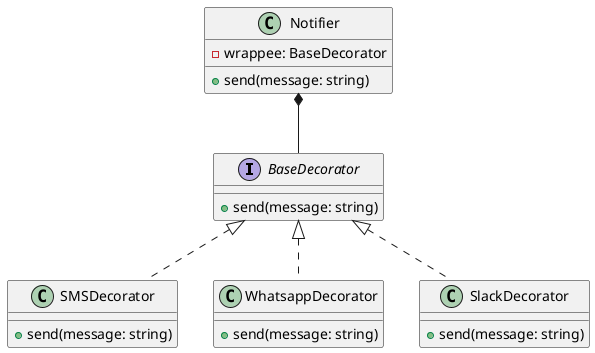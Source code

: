 @startuml
interface BaseDecorator {
  +send(message: string)
}

class Notifier {
  -wrappee: BaseDecorator
  +send(message: string)
}

class SMSDecorator {
  +send(message: string)
}

class WhatsappDecorator {
  +send(message: string)
}

class SlackDecorator {
  +send(message: string)
}

BaseDecorator <|.. SMSDecorator
BaseDecorator <|.. WhatsappDecorator
BaseDecorator <|.. SlackDecorator

Notifier *-- BaseDecorator
@enduml
